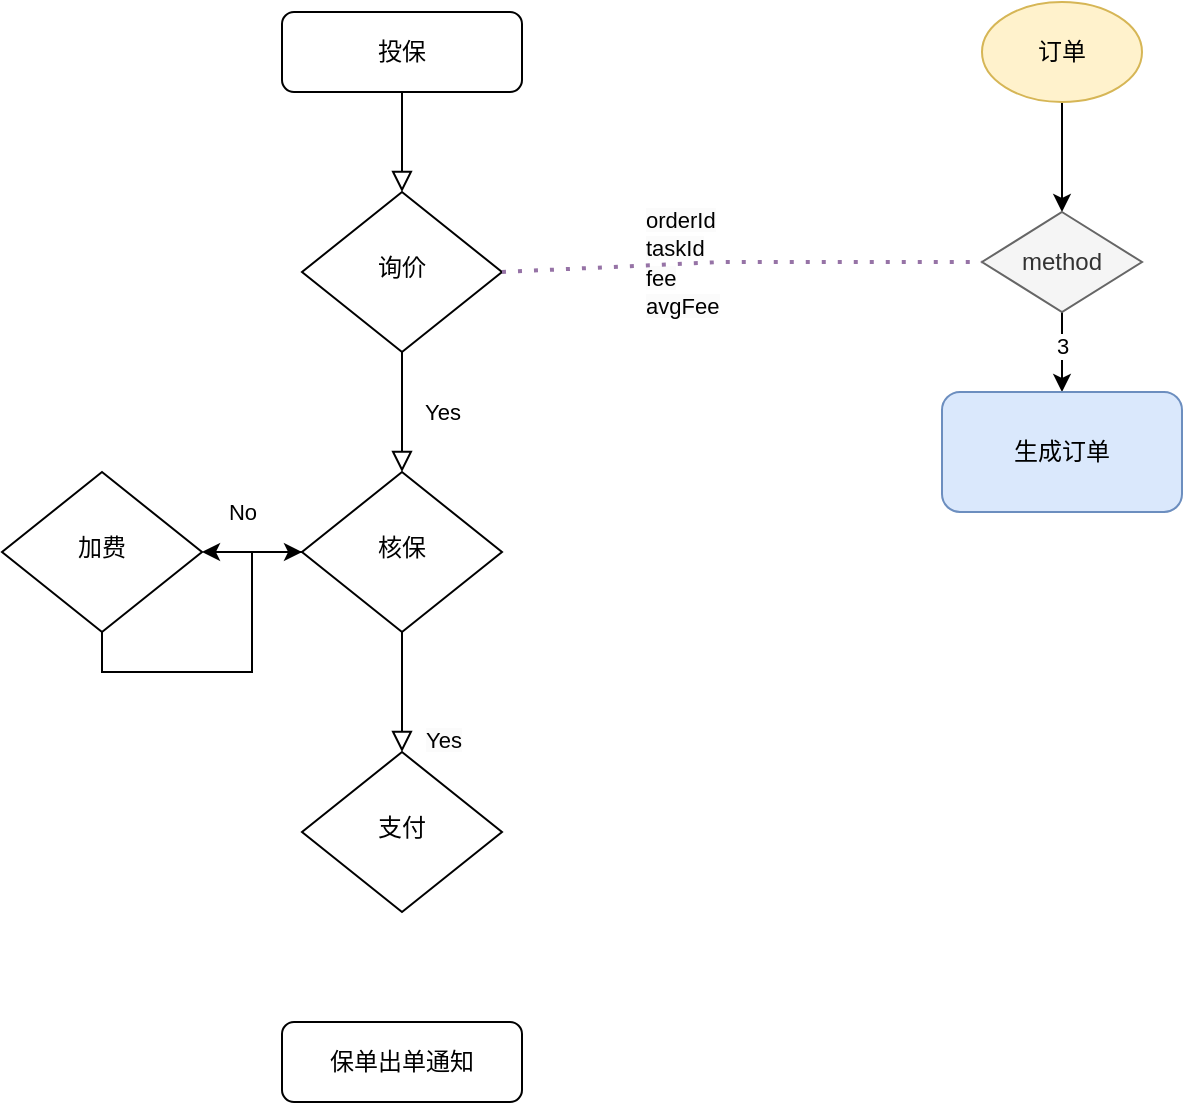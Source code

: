 <mxfile version="21.3.7" type="github">
  <diagram id="C5RBs43oDa-KdzZeNtuy" name="Page-1">
    <mxGraphModel dx="1434" dy="771" grid="1" gridSize="10" guides="1" tooltips="1" connect="1" arrows="1" fold="1" page="1" pageScale="1" pageWidth="827" pageHeight="1169" math="0" shadow="0">
      <root>
        <mxCell id="WIyWlLk6GJQsqaUBKTNV-0" />
        <mxCell id="WIyWlLk6GJQsqaUBKTNV-1" parent="WIyWlLk6GJQsqaUBKTNV-0" />
        <mxCell id="UuWQM_piIcWot9r0Aag3-12" value="" style="rounded=0;html=1;jettySize=auto;orthogonalLoop=1;fontSize=11;endArrow=block;endFill=0;endSize=8;strokeWidth=1;shadow=0;labelBackgroundColor=none;edgeStyle=orthogonalEdgeStyle;" parent="WIyWlLk6GJQsqaUBKTNV-1" source="UuWQM_piIcWot9r0Aag3-13" target="UuWQM_piIcWot9r0Aag3-15" edge="1">
          <mxGeometry relative="1" as="geometry" />
        </mxCell>
        <mxCell id="UuWQM_piIcWot9r0Aag3-13" value="投保" style="rounded=1;whiteSpace=wrap;html=1;fontSize=12;glass=0;strokeWidth=1;shadow=0;" parent="WIyWlLk6GJQsqaUBKTNV-1" vertex="1">
          <mxGeometry x="540" y="80" width="120" height="40" as="geometry" />
        </mxCell>
        <mxCell id="UuWQM_piIcWot9r0Aag3-14" value="Yes" style="rounded=0;html=1;jettySize=auto;orthogonalLoop=1;fontSize=11;endArrow=block;endFill=0;endSize=8;strokeWidth=1;shadow=0;labelBackgroundColor=none;edgeStyle=orthogonalEdgeStyle;" parent="WIyWlLk6GJQsqaUBKTNV-1" source="UuWQM_piIcWot9r0Aag3-15" target="UuWQM_piIcWot9r0Aag3-17" edge="1">
          <mxGeometry y="20" relative="1" as="geometry">
            <mxPoint as="offset" />
          </mxGeometry>
        </mxCell>
        <mxCell id="UuWQM_piIcWot9r0Aag3-15" value="询价" style="rhombus;whiteSpace=wrap;html=1;shadow=0;fontFamily=Helvetica;fontSize=12;align=center;strokeWidth=1;spacing=6;spacingTop=-4;" parent="WIyWlLk6GJQsqaUBKTNV-1" vertex="1">
          <mxGeometry x="550" y="170" width="100" height="80" as="geometry" />
        </mxCell>
        <mxCell id="UuWQM_piIcWot9r0Aag3-16" value="No" style="rounded=0;html=1;jettySize=auto;orthogonalLoop=1;fontSize=11;endArrow=block;endFill=0;endSize=8;strokeWidth=1;shadow=0;labelBackgroundColor=none;edgeStyle=orthogonalEdgeStyle;" parent="WIyWlLk6GJQsqaUBKTNV-1" source="UuWQM_piIcWot9r0Aag3-17" edge="1">
          <mxGeometry x="-1" y="-100" relative="1" as="geometry">
            <mxPoint x="20" y="-60" as="offset" />
            <mxPoint x="600" y="450" as="targetPoint" />
          </mxGeometry>
        </mxCell>
        <mxCell id="UuWQM_piIcWot9r0Aag3-24" style="edgeStyle=orthogonalEdgeStyle;rounded=0;orthogonalLoop=1;jettySize=auto;html=1;exitX=0;exitY=0.5;exitDx=0;exitDy=0;entryX=1;entryY=0.5;entryDx=0;entryDy=0;" parent="WIyWlLk6GJQsqaUBKTNV-1" source="UuWQM_piIcWot9r0Aag3-17" target="UuWQM_piIcWot9r0Aag3-23" edge="1">
          <mxGeometry relative="1" as="geometry" />
        </mxCell>
        <mxCell id="UuWQM_piIcWot9r0Aag3-17" value="核保" style="rhombus;whiteSpace=wrap;html=1;shadow=0;fontFamily=Helvetica;fontSize=12;align=center;strokeWidth=1;spacing=6;spacingTop=-4;" parent="WIyWlLk6GJQsqaUBKTNV-1" vertex="1">
          <mxGeometry x="550" y="310" width="100" height="80" as="geometry" />
        </mxCell>
        <mxCell id="UuWQM_piIcWot9r0Aag3-19" value="&lt;span style=&quot;color: rgb(0, 0, 0); font-family: Helvetica; font-size: 11px; font-style: normal; font-variant-ligatures: normal; font-variant-caps: normal; font-weight: 400; letter-spacing: normal; orphans: 2; text-align: center; text-indent: 0px; text-transform: none; widows: 2; word-spacing: 0px; -webkit-text-stroke-width: 0px; background-color: rgb(251, 251, 251); text-decoration-thickness: initial; text-decoration-style: initial; text-decoration-color: initial; float: none; display: inline !important;&quot;&gt;orderId&lt;br&gt;taskId&lt;br&gt;fee&lt;br&gt;avgFee&lt;br&gt;&lt;/span&gt;" style="text;whiteSpace=wrap;html=1;" parent="WIyWlLk6GJQsqaUBKTNV-1" vertex="1">
          <mxGeometry x="720" y="170" width="50" height="40" as="geometry" />
        </mxCell>
        <mxCell id="UuWQM_piIcWot9r0Aag3-20" value="支付" style="rhombus;whiteSpace=wrap;html=1;shadow=0;fontFamily=Helvetica;fontSize=12;align=center;strokeWidth=1;spacing=6;spacingTop=-4;" parent="WIyWlLk6GJQsqaUBKTNV-1" vertex="1">
          <mxGeometry x="550" y="450" width="100" height="80" as="geometry" />
        </mxCell>
        <mxCell id="UuWQM_piIcWot9r0Aag3-26" style="edgeStyle=orthogonalEdgeStyle;rounded=0;orthogonalLoop=1;jettySize=auto;html=1;exitX=0.5;exitY=1;exitDx=0;exitDy=0;" parent="WIyWlLk6GJQsqaUBKTNV-1" source="UuWQM_piIcWot9r0Aag3-23" target="UuWQM_piIcWot9r0Aag3-17" edge="1">
          <mxGeometry relative="1" as="geometry" />
        </mxCell>
        <mxCell id="UuWQM_piIcWot9r0Aag3-23" value="加费" style="rhombus;whiteSpace=wrap;html=1;shadow=0;fontFamily=Helvetica;fontSize=12;align=center;strokeWidth=1;spacing=6;spacingTop=-4;" parent="WIyWlLk6GJQsqaUBKTNV-1" vertex="1">
          <mxGeometry x="400" y="310" width="100" height="80" as="geometry" />
        </mxCell>
        <mxCell id="UuWQM_piIcWot9r0Aag3-25" value="&lt;meta charset=&quot;utf-8&quot;&gt;&lt;span style=&quot;color: rgb(0, 0, 0); font-family: Helvetica; font-size: 11px; font-style: normal; font-variant-ligatures: normal; font-variant-caps: normal; font-weight: 400; letter-spacing: normal; orphans: 2; text-align: center; text-indent: 0px; text-transform: none; widows: 2; word-spacing: 0px; -webkit-text-stroke-width: 0px; background-color: rgb(251, 251, 251); text-decoration-thickness: initial; text-decoration-style: initial; text-decoration-color: initial; float: none; display: inline !important;&quot;&gt;Yes&lt;/span&gt;" style="text;whiteSpace=wrap;html=1;" parent="WIyWlLk6GJQsqaUBKTNV-1" vertex="1">
          <mxGeometry x="610" y="430" width="50" height="40" as="geometry" />
        </mxCell>
        <mxCell id="UuWQM_piIcWot9r0Aag3-27" value="保单出单通知" style="rounded=1;whiteSpace=wrap;html=1;fontSize=12;glass=0;strokeWidth=1;shadow=0;" parent="WIyWlLk6GJQsqaUBKTNV-1" vertex="1">
          <mxGeometry x="540" y="585" width="120" height="40" as="geometry" />
        </mxCell>
        <mxCell id="ri8IQjhFHOZix-RJiCZm-2" style="edgeStyle=orthogonalEdgeStyle;rounded=0;orthogonalLoop=1;jettySize=auto;html=1;exitX=0.5;exitY=1;exitDx=0;exitDy=0;" edge="1" parent="WIyWlLk6GJQsqaUBKTNV-1" source="ri8IQjhFHOZix-RJiCZm-0">
          <mxGeometry relative="1" as="geometry">
            <mxPoint x="930" y="180" as="targetPoint" />
          </mxGeometry>
        </mxCell>
        <mxCell id="ri8IQjhFHOZix-RJiCZm-0" value="订单" style="ellipse;whiteSpace=wrap;html=1;fillColor=#fff2cc;strokeColor=#d6b656;" vertex="1" parent="WIyWlLk6GJQsqaUBKTNV-1">
          <mxGeometry x="890" y="75" width="80" height="50" as="geometry" />
        </mxCell>
        <mxCell id="ri8IQjhFHOZix-RJiCZm-4" style="edgeStyle=orthogonalEdgeStyle;rounded=0;orthogonalLoop=1;jettySize=auto;html=1;exitX=0.5;exitY=1;exitDx=0;exitDy=0;entryX=0.5;entryY=0;entryDx=0;entryDy=0;" edge="1" parent="WIyWlLk6GJQsqaUBKTNV-1" source="ri8IQjhFHOZix-RJiCZm-3" target="ri8IQjhFHOZix-RJiCZm-6">
          <mxGeometry relative="1" as="geometry">
            <mxPoint x="930" y="320" as="targetPoint" />
          </mxGeometry>
        </mxCell>
        <mxCell id="ri8IQjhFHOZix-RJiCZm-5" value="3" style="edgeLabel;html=1;align=center;verticalAlign=middle;resizable=0;points=[];" vertex="1" connectable="0" parent="ri8IQjhFHOZix-RJiCZm-4">
          <mxGeometry x="-0.174" relative="1" as="geometry">
            <mxPoint as="offset" />
          </mxGeometry>
        </mxCell>
        <mxCell id="ri8IQjhFHOZix-RJiCZm-3" value="method" style="rhombus;whiteSpace=wrap;html=1;fillColor=#f5f5f5;fontColor=#333333;strokeColor=#666666;" vertex="1" parent="WIyWlLk6GJQsqaUBKTNV-1">
          <mxGeometry x="890" y="180" width="80" height="50" as="geometry" />
        </mxCell>
        <mxCell id="ri8IQjhFHOZix-RJiCZm-6" value="生成订单" style="rounded=1;whiteSpace=wrap;html=1;fillColor=#dae8fc;strokeColor=#6c8ebf;" vertex="1" parent="WIyWlLk6GJQsqaUBKTNV-1">
          <mxGeometry x="870" y="270" width="120" height="60" as="geometry" />
        </mxCell>
        <mxCell id="ri8IQjhFHOZix-RJiCZm-7" value="" style="endArrow=none;dashed=1;html=1;dashPattern=1 3;strokeWidth=2;rounded=0;entryX=0;entryY=0.5;entryDx=0;entryDy=0;exitX=1;exitY=0.5;exitDx=0;exitDy=0;fillColor=#e1d5e7;strokeColor=#9673a6;" edge="1" parent="WIyWlLk6GJQsqaUBKTNV-1" source="UuWQM_piIcWot9r0Aag3-15" target="ri8IQjhFHOZix-RJiCZm-3">
          <mxGeometry width="50" height="50" relative="1" as="geometry">
            <mxPoint x="670" y="350" as="sourcePoint" />
            <mxPoint x="720" y="300" as="targetPoint" />
            <Array as="points">
              <mxPoint x="760" y="205" />
            </Array>
          </mxGeometry>
        </mxCell>
      </root>
    </mxGraphModel>
  </diagram>
</mxfile>
